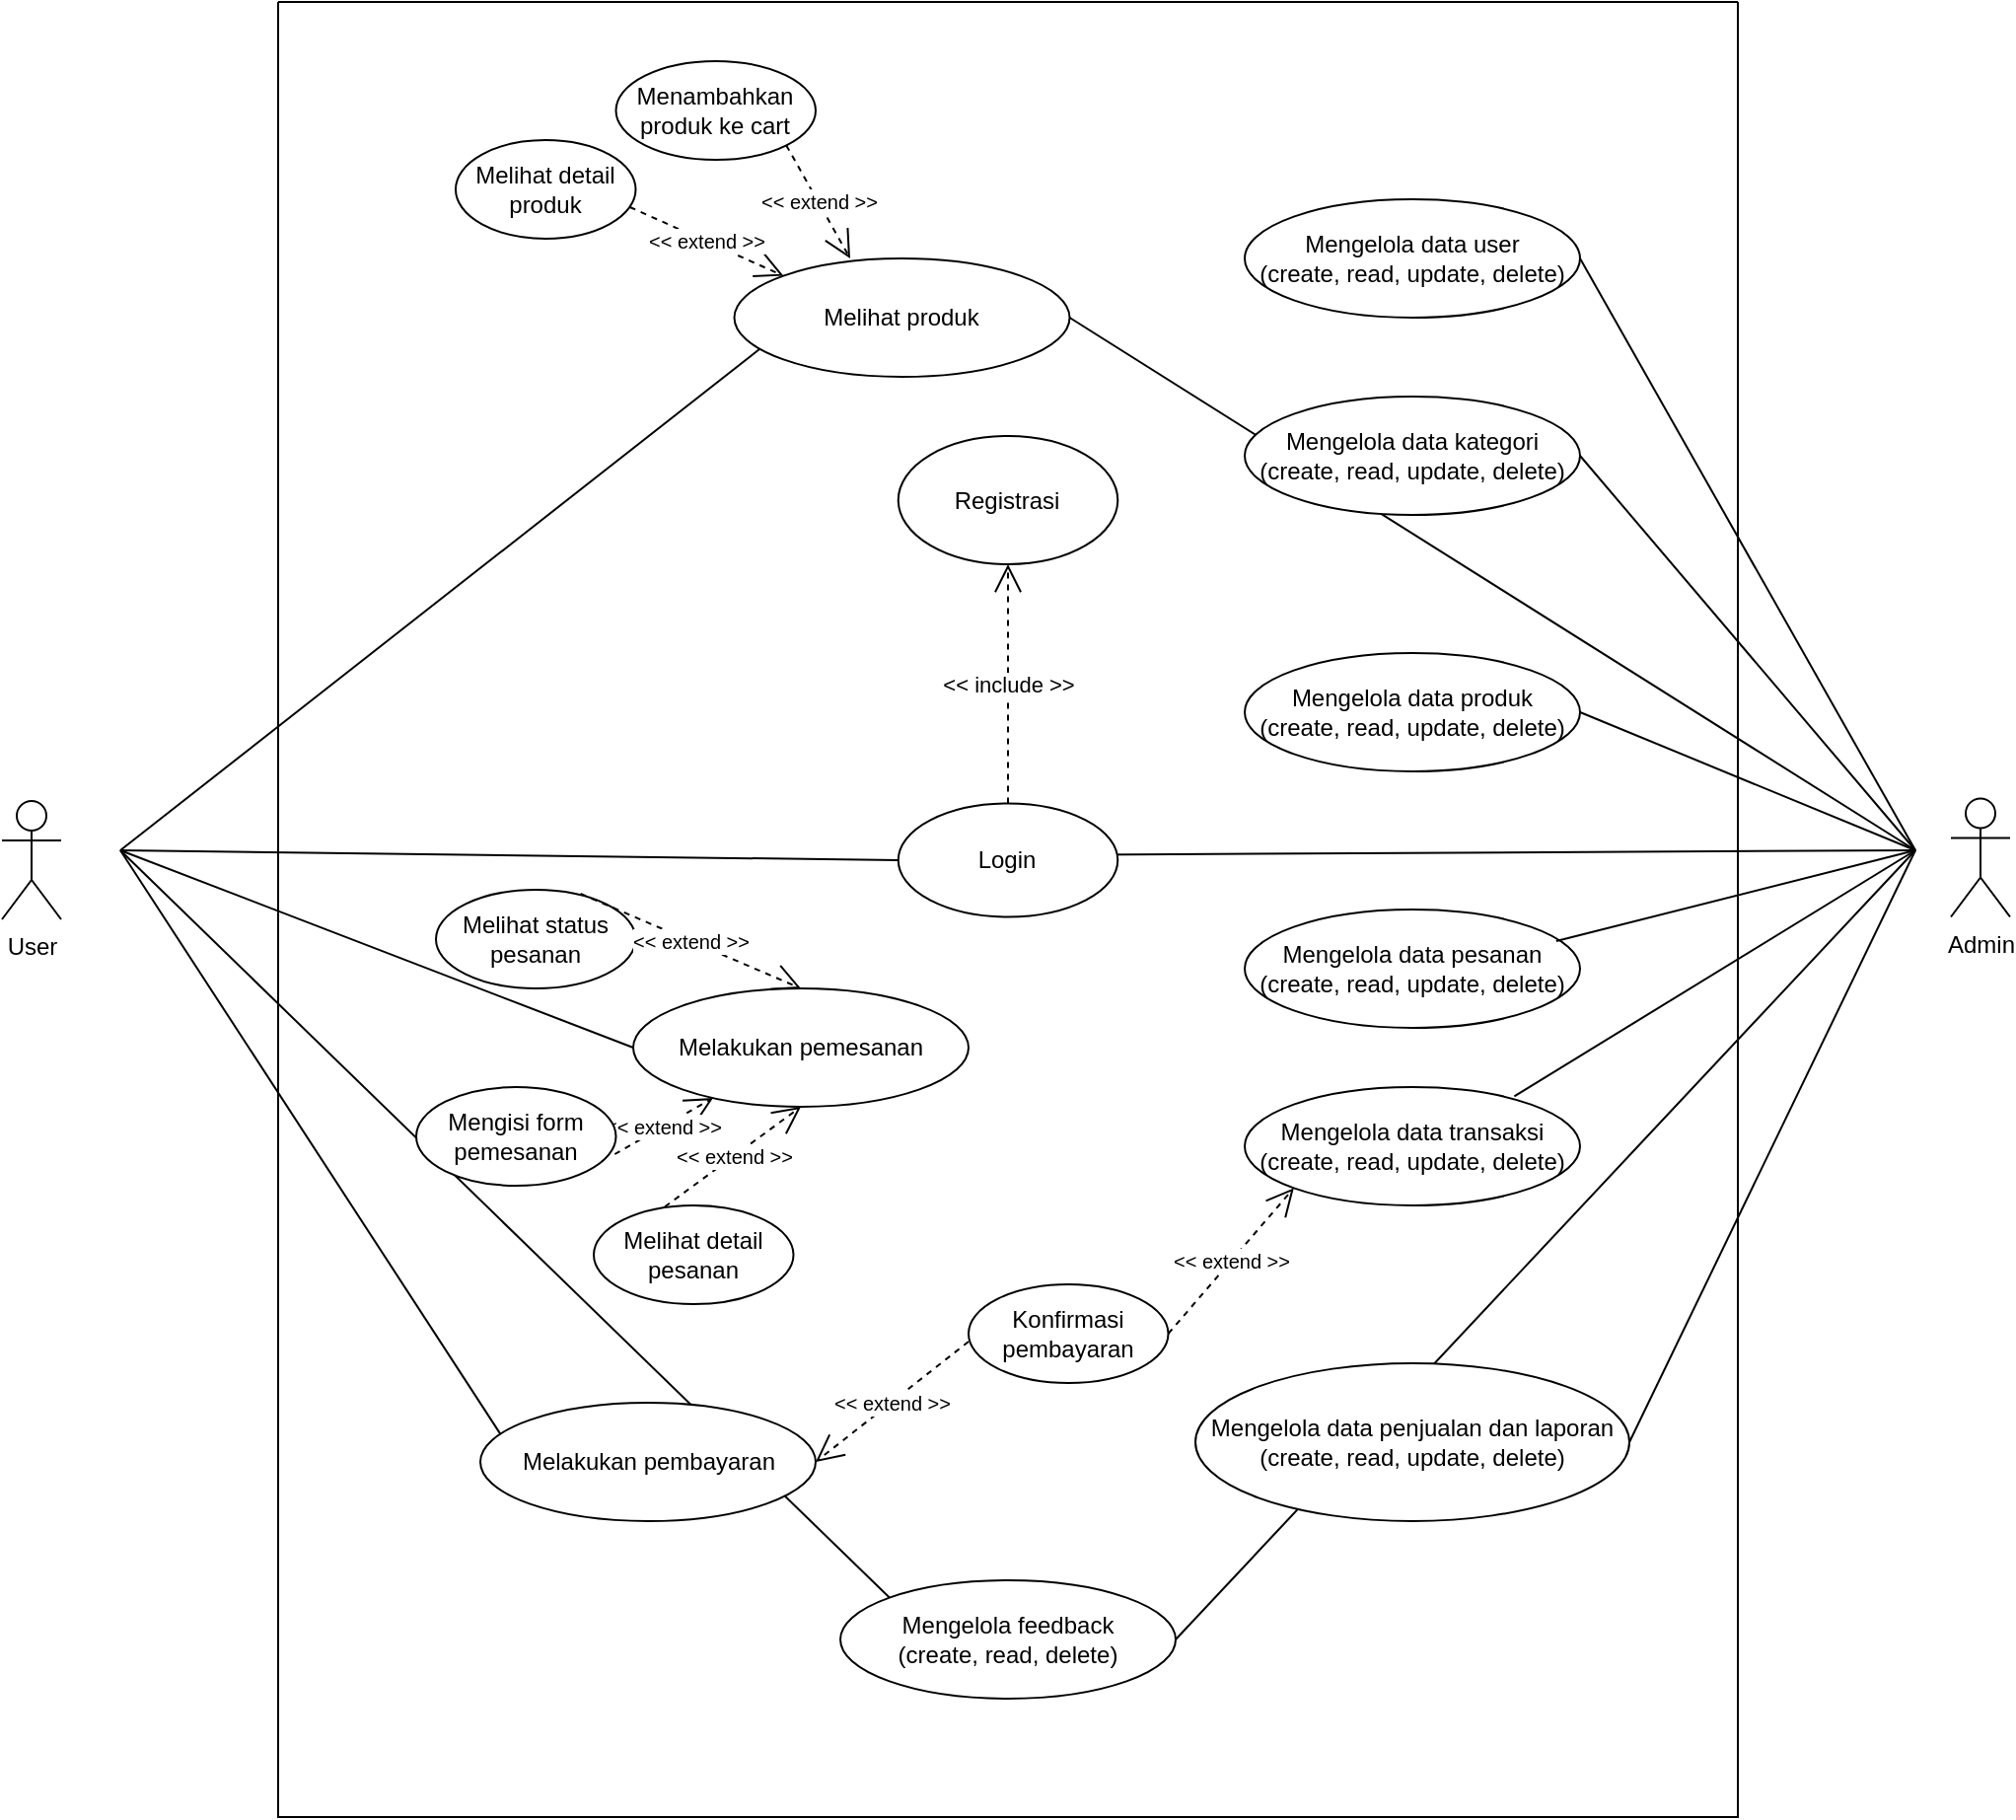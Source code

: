 <mxfile version="21.6.9" type="github">
  <diagram name="Halaman-1" id="SpSvkP5DoRW-E338OvqQ">
    <mxGraphModel dx="1592" dy="1056" grid="1" gridSize="10" guides="1" tooltips="1" connect="1" arrows="1" fold="1" page="1" pageScale="1" pageWidth="827" pageHeight="1169" math="0" shadow="0">
      <root>
        <mxCell id="0" />
        <mxCell id="1" parent="0" />
        <mxCell id="BRkl_YbtjnHXMuviLTS4-3" value="Admin" style="shape=umlActor;verticalLabelPosition=bottom;verticalAlign=top;html=1;outlineConnect=0;" vertex="1" parent="1">
          <mxGeometry x="1308" y="563.75" width="30" height="60" as="geometry" />
        </mxCell>
        <mxCell id="BRkl_YbtjnHXMuviLTS4-7" value="User" style="shape=umlActor;verticalLabelPosition=bottom;verticalAlign=top;html=1;outlineConnect=0;" vertex="1" parent="1">
          <mxGeometry x="320" y="565" width="30" height="60" as="geometry" />
        </mxCell>
        <mxCell id="BRkl_YbtjnHXMuviLTS4-15" value="Mengelola data produk&lt;br&gt;(create, read, update, delete)" style="ellipse;whiteSpace=wrap;html=1;" vertex="1" parent="1">
          <mxGeometry x="950" y="490" width="170" height="60" as="geometry" />
        </mxCell>
        <mxCell id="BRkl_YbtjnHXMuviLTS4-16" value="Mengelola data pesanan&lt;br&gt;(create, read, update, delete)" style="ellipse;whiteSpace=wrap;html=1;" vertex="1" parent="1">
          <mxGeometry x="950" y="620" width="170" height="60" as="geometry" />
        </mxCell>
        <mxCell id="BRkl_YbtjnHXMuviLTS4-20" value="Melihat produk" style="ellipse;whiteSpace=wrap;html=1;" vertex="1" parent="1">
          <mxGeometry x="691.25" y="290" width="170" height="60" as="geometry" />
        </mxCell>
        <mxCell id="BRkl_YbtjnHXMuviLTS4-35" value="&lt;font style=&quot;font-size: 10px;&quot;&gt;&amp;lt;&amp;lt; extend &amp;gt;&amp;gt;&lt;/font&gt;" style="endArrow=open;endSize=12;dashed=1;html=1;rounded=0;exitX=1;exitY=1;exitDx=0;exitDy=0;" edge="1" parent="1" source="BRkl_YbtjnHXMuviLTS4-24">
          <mxGeometry width="160" relative="1" as="geometry">
            <mxPoint x="651.25" y="231" as="sourcePoint" />
            <mxPoint x="750" y="290" as="targetPoint" />
          </mxGeometry>
        </mxCell>
        <mxCell id="BRkl_YbtjnHXMuviLTS4-38" value="&lt;font style=&quot;font-size: 10px;&quot;&gt;&amp;lt;&amp;lt; extend &amp;gt;&amp;gt;&lt;/font&gt;" style="endArrow=open;endSize=12;dashed=1;html=1;rounded=0;exitX=0.968;exitY=0.68;exitDx=0;exitDy=0;exitPerimeter=0;entryX=0;entryY=0;entryDx=0;entryDy=0;" edge="1" parent="1" source="BRkl_YbtjnHXMuviLTS4-23" target="BRkl_YbtjnHXMuviLTS4-20">
          <mxGeometry width="160" relative="1" as="geometry">
            <mxPoint x="601.25" y="296" as="sourcePoint" />
            <mxPoint x="690" y="320" as="targetPoint" />
          </mxGeometry>
        </mxCell>
        <mxCell id="BRkl_YbtjnHXMuviLTS4-40" value="" style="endArrow=none;html=1;rounded=0;entryX=0;entryY=0.5;entryDx=0;entryDy=0;" edge="1" parent="1" target="BRkl_YbtjnHXMuviLTS4-8">
          <mxGeometry width="50" height="50" relative="1" as="geometry">
            <mxPoint x="380" y="590" as="sourcePoint" />
            <mxPoint x="740" y="590" as="targetPoint" />
          </mxGeometry>
        </mxCell>
        <mxCell id="BRkl_YbtjnHXMuviLTS4-41" value="" style="endArrow=none;html=1;rounded=0;" edge="1" parent="1">
          <mxGeometry width="50" height="50" relative="1" as="geometry">
            <mxPoint x="850.62" y="592.33" as="sourcePoint" />
            <mxPoint x="1290" y="590" as="targetPoint" />
          </mxGeometry>
        </mxCell>
        <mxCell id="BRkl_YbtjnHXMuviLTS4-42" value="" style="endArrow=none;html=1;rounded=0;exitX=1;exitY=0.5;exitDx=0;exitDy=0;" edge="1" parent="1" source="BRkl_YbtjnHXMuviLTS4-15">
          <mxGeometry width="50" height="50" relative="1" as="geometry">
            <mxPoint x="1120" y="519.66" as="sourcePoint" />
            <mxPoint x="1290" y="590" as="targetPoint" />
          </mxGeometry>
        </mxCell>
        <mxCell id="BRkl_YbtjnHXMuviLTS4-43" value="" style="endArrow=none;html=1;rounded=0;exitX=1;exitY=0.5;exitDx=0;exitDy=0;" edge="1" parent="1" source="BRkl_YbtjnHXMuviLTS4-14">
          <mxGeometry width="50" height="50" relative="1" as="geometry">
            <mxPoint x="1120" y="410.0" as="sourcePoint" />
            <mxPoint x="1290" y="590" as="targetPoint" />
          </mxGeometry>
        </mxCell>
        <mxCell id="BRkl_YbtjnHXMuviLTS4-44" value="" style="endArrow=none;html=1;rounded=0;exitX=1;exitY=0.5;exitDx=0;exitDy=0;" edge="1" parent="1" source="BRkl_YbtjnHXMuviLTS4-12">
          <mxGeometry width="50" height="50" relative="1" as="geometry">
            <mxPoint x="1120" y="300.0" as="sourcePoint" />
            <mxPoint x="1290" y="590" as="targetPoint" />
          </mxGeometry>
        </mxCell>
        <mxCell id="BRkl_YbtjnHXMuviLTS4-45" value="" style="endArrow=none;html=1;rounded=0;exitX=0.929;exitY=0.267;exitDx=0;exitDy=0;exitPerimeter=0;" edge="1" parent="1" source="BRkl_YbtjnHXMuviLTS4-16">
          <mxGeometry width="50" height="50" relative="1" as="geometry">
            <mxPoint x="1120" y="660.0" as="sourcePoint" />
            <mxPoint x="1290" y="590" as="targetPoint" />
          </mxGeometry>
        </mxCell>
        <mxCell id="BRkl_YbtjnHXMuviLTS4-46" value="" style="endArrow=none;html=1;rounded=0;exitX=0.804;exitY=0.078;exitDx=0;exitDy=0;exitPerimeter=0;" edge="1" parent="1" source="BRkl_YbtjnHXMuviLTS4-17">
          <mxGeometry width="50" height="50" relative="1" as="geometry">
            <mxPoint x="1120" y="770.0" as="sourcePoint" />
            <mxPoint x="1290" y="590" as="targetPoint" />
          </mxGeometry>
        </mxCell>
        <mxCell id="BRkl_YbtjnHXMuviLTS4-47" value="" style="endArrow=none;html=1;rounded=0;" edge="1" parent="1">
          <mxGeometry width="50" height="50" relative="1" as="geometry">
            <mxPoint x="1145" y="890.0" as="sourcePoint" />
            <mxPoint x="1290" y="590" as="targetPoint" />
          </mxGeometry>
        </mxCell>
        <mxCell id="BRkl_YbtjnHXMuviLTS4-48" value="" style="endArrow=none;html=1;rounded=0;" edge="1" parent="1">
          <mxGeometry width="50" height="50" relative="1" as="geometry">
            <mxPoint x="861.25" y="320.0" as="sourcePoint" />
            <mxPoint x="1290" y="590" as="targetPoint" />
          </mxGeometry>
        </mxCell>
        <mxCell id="BRkl_YbtjnHXMuviLTS4-51" value="" style="endArrow=none;html=1;rounded=0;entryX=0.063;entryY=0.278;entryDx=0;entryDy=0;entryPerimeter=0;" edge="1" parent="1" target="BRkl_YbtjnHXMuviLTS4-21">
          <mxGeometry width="50" height="50" relative="1" as="geometry">
            <mxPoint x="380" y="590" as="sourcePoint" />
            <mxPoint x="500" y="880" as="targetPoint" />
          </mxGeometry>
        </mxCell>
        <mxCell id="BRkl_YbtjnHXMuviLTS4-52" value="" style="endArrow=none;html=1;rounded=0;entryX=0;entryY=0.5;entryDx=0;entryDy=0;" edge="1" parent="1" target="BRkl_YbtjnHXMuviLTS4-19">
          <mxGeometry width="50" height="50" relative="1" as="geometry">
            <mxPoint x="380" y="590" as="sourcePoint" />
            <mxPoint x="550" y="843.5" as="targetPoint" />
          </mxGeometry>
        </mxCell>
        <mxCell id="BRkl_YbtjnHXMuviLTS4-53" value="" style="endArrow=none;html=1;rounded=0;entryX=0.075;entryY=0.767;entryDx=0;entryDy=0;entryPerimeter=0;" edge="1" parent="1" target="BRkl_YbtjnHXMuviLTS4-20">
          <mxGeometry width="50" height="50" relative="1" as="geometry">
            <mxPoint x="380" y="590" as="sourcePoint" />
            <mxPoint x="691" y="725" as="targetPoint" />
          </mxGeometry>
        </mxCell>
        <mxCell id="BRkl_YbtjnHXMuviLTS4-54" value="&lt;font style=&quot;font-size: 10px;&quot;&gt;&amp;lt;&amp;lt; extend &amp;gt;&amp;gt;&lt;/font&gt;" style="endArrow=open;endSize=12;dashed=1;html=1;rounded=0;exitX=1;exitY=0.5;exitDx=0;exitDy=0;entryX=0;entryY=1;entryDx=0;entryDy=0;" edge="1" parent="1" source="BRkl_YbtjnHXMuviLTS4-37" target="BRkl_YbtjnHXMuviLTS4-17">
          <mxGeometry width="160" relative="1" as="geometry">
            <mxPoint x="910" y="784" as="sourcePoint" />
            <mxPoint x="985" y="820" as="targetPoint" />
          </mxGeometry>
        </mxCell>
        <mxCell id="BRkl_YbtjnHXMuviLTS4-55" value="" style="endArrow=none;html=1;rounded=0;exitX=1;exitY=0.5;exitDx=0;exitDy=0;" edge="1" parent="1" source="BRkl_YbtjnHXMuviLTS4-22">
          <mxGeometry width="50" height="50" relative="1" as="geometry">
            <mxPoint x="1140" y="895.0" as="sourcePoint" />
            <mxPoint x="1290" y="590" as="targetPoint" />
          </mxGeometry>
        </mxCell>
        <mxCell id="BRkl_YbtjnHXMuviLTS4-17" value="Mengelola data transaksi&lt;br&gt;(create, read, update, delete)" style="ellipse;whiteSpace=wrap;html=1;" vertex="1" parent="1">
          <mxGeometry x="950" y="710" width="170" height="60" as="geometry" />
        </mxCell>
        <mxCell id="BRkl_YbtjnHXMuviLTS4-37" value="Konfirmasi pembayaran" style="ellipse;whiteSpace=wrap;html=1;" vertex="1" parent="1">
          <mxGeometry x="810" y="810" width="101.25" height="50" as="geometry" />
        </mxCell>
        <mxCell id="BRkl_YbtjnHXMuviLTS4-18" value="Mengelola data penjualan dan laporan&lt;br&gt;(create, read, update, delete)" style="ellipse;whiteSpace=wrap;html=1;" vertex="1" parent="1">
          <mxGeometry x="925" y="850" width="220" height="80" as="geometry" />
        </mxCell>
        <mxCell id="BRkl_YbtjnHXMuviLTS4-56" value="&lt;font style=&quot;font-size: 10px;&quot;&gt;&amp;lt;&amp;lt; extend &amp;gt;&amp;gt;&lt;/font&gt;" style="endArrow=open;endSize=12;dashed=1;html=1;rounded=0;exitX=1;exitY=0.5;exitDx=0;exitDy=0;entryX=1;entryY=0.5;entryDx=0;entryDy=0;" edge="1" parent="1" target="BRkl_YbtjnHXMuviLTS4-21">
          <mxGeometry width="160" relative="1" as="geometry">
            <mxPoint x="810" y="839" as="sourcePoint" />
            <mxPoint x="884" y="795" as="targetPoint" />
          </mxGeometry>
        </mxCell>
        <mxCell id="BRkl_YbtjnHXMuviLTS4-57" value="" style="endArrow=none;html=1;rounded=0;entryX=0;entryY=0;entryDx=0;entryDy=0;" edge="1" parent="1" target="BRkl_YbtjnHXMuviLTS4-22">
          <mxGeometry width="50" height="50" relative="1" as="geometry">
            <mxPoint x="380" y="590" as="sourcePoint" />
            <mxPoint x="650" y="710" as="targetPoint" />
          </mxGeometry>
        </mxCell>
        <mxCell id="BRkl_YbtjnHXMuviLTS4-59" value="" style="swimlane;startSize=0;" vertex="1" parent="1">
          <mxGeometry x="460" y="160" width="740" height="920" as="geometry" />
        </mxCell>
        <mxCell id="BRkl_YbtjnHXMuviLTS4-27" value="Melihat detail pesanan" style="ellipse;whiteSpace=wrap;html=1;" vertex="1" parent="BRkl_YbtjnHXMuviLTS4-59">
          <mxGeometry x="160" y="610" width="101.25" height="50" as="geometry" />
        </mxCell>
        <mxCell id="BRkl_YbtjnHXMuviLTS4-19" value="Melakukan pemesanan" style="ellipse;whiteSpace=wrap;html=1;" vertex="1" parent="BRkl_YbtjnHXMuviLTS4-59">
          <mxGeometry x="180" y="500" width="170" height="60" as="geometry" />
        </mxCell>
        <mxCell id="BRkl_YbtjnHXMuviLTS4-62" value="&lt;font style=&quot;font-size: 10px;&quot;&gt;&amp;lt;&amp;lt; extend &amp;gt;&amp;gt;&lt;/font&gt;" style="endArrow=open;endSize=12;dashed=1;html=1;rounded=0;exitX=0.356;exitY=0.013;exitDx=0;exitDy=0;entryX=0.5;entryY=1;entryDx=0;entryDy=0;exitPerimeter=0;" edge="1" parent="BRkl_YbtjnHXMuviLTS4-59" source="BRkl_YbtjnHXMuviLTS4-27" target="BRkl_YbtjnHXMuviLTS4-19">
          <mxGeometry width="160" relative="1" as="geometry">
            <mxPoint x="142.87" y="594" as="sourcePoint" />
            <mxPoint x="206.87" y="520" as="targetPoint" />
          </mxGeometry>
        </mxCell>
        <mxCell id="BRkl_YbtjnHXMuviLTS4-63" value="&lt;font style=&quot;font-size: 10px;&quot;&gt;&amp;lt;&amp;lt; extend &amp;gt;&amp;gt;&lt;/font&gt;" style="endArrow=open;endSize=12;dashed=1;html=1;rounded=0;exitX=0.994;exitY=0.68;exitDx=0;exitDy=0;exitPerimeter=0;" edge="1" parent="BRkl_YbtjnHXMuviLTS4-59" source="BRkl_YbtjnHXMuviLTS4-25" target="BRkl_YbtjnHXMuviLTS4-19">
          <mxGeometry width="160" relative="1" as="geometry">
            <mxPoint x="140" y="560" as="sourcePoint" />
            <mxPoint x="204" y="486" as="targetPoint" />
          </mxGeometry>
        </mxCell>
        <mxCell id="BRkl_YbtjnHXMuviLTS4-28" value="Melihat status pesanan" style="ellipse;whiteSpace=wrap;html=1;" vertex="1" parent="BRkl_YbtjnHXMuviLTS4-59">
          <mxGeometry x="80" y="450" width="101.25" height="50" as="geometry" />
        </mxCell>
        <mxCell id="BRkl_YbtjnHXMuviLTS4-64" value="&lt;font style=&quot;font-size: 10px;&quot;&gt;&amp;lt;&amp;lt; extend &amp;gt;&amp;gt;&lt;/font&gt;" style="endArrow=open;endSize=12;dashed=1;html=1;rounded=0;exitX=0.724;exitY=0.04;exitDx=0;exitDy=0;entryX=0.5;entryY=0;entryDx=0;entryDy=0;exitPerimeter=0;" edge="1" parent="BRkl_YbtjnHXMuviLTS4-59" source="BRkl_YbtjnHXMuviLTS4-28" target="BRkl_YbtjnHXMuviLTS4-19">
          <mxGeometry width="160" relative="1" as="geometry">
            <mxPoint x="170" y="462" as="sourcePoint" />
            <mxPoint x="234" y="388" as="targetPoint" />
          </mxGeometry>
        </mxCell>
        <mxCell id="BRkl_YbtjnHXMuviLTS4-25" value="Mengisi form pemesanan" style="ellipse;whiteSpace=wrap;html=1;" vertex="1" parent="BRkl_YbtjnHXMuviLTS4-59">
          <mxGeometry x="70" y="550" width="101.25" height="50" as="geometry" />
        </mxCell>
        <mxCell id="BRkl_YbtjnHXMuviLTS4-12" value="Mengelola data user&lt;br&gt;(create, read, update, delete)" style="ellipse;whiteSpace=wrap;html=1;" vertex="1" parent="BRkl_YbtjnHXMuviLTS4-59">
          <mxGeometry x="490" y="100" width="170" height="60" as="geometry" />
        </mxCell>
        <mxCell id="BRkl_YbtjnHXMuviLTS4-14" value="Mengelola data kategori&lt;br&gt;(create, read, update, delete)" style="ellipse;whiteSpace=wrap;html=1;" vertex="1" parent="BRkl_YbtjnHXMuviLTS4-59">
          <mxGeometry x="490" y="200" width="170" height="60" as="geometry" />
        </mxCell>
        <mxCell id="BRkl_YbtjnHXMuviLTS4-29" style="edgeStyle=orthogonalEdgeStyle;rounded=0;orthogonalLoop=1;jettySize=auto;html=1;exitX=0.5;exitY=1;exitDx=0;exitDy=0;" edge="1" parent="BRkl_YbtjnHXMuviLTS4-59" source="BRkl_YbtjnHXMuviLTS4-14" target="BRkl_YbtjnHXMuviLTS4-14">
          <mxGeometry relative="1" as="geometry" />
        </mxCell>
        <mxCell id="BRkl_YbtjnHXMuviLTS4-11" value="Registrasi" style="ellipse;whiteSpace=wrap;html=1;" vertex="1" parent="BRkl_YbtjnHXMuviLTS4-59">
          <mxGeometry x="314.38" y="220" width="111.25" height="65" as="geometry" />
        </mxCell>
        <mxCell id="BRkl_YbtjnHXMuviLTS4-8" value="Login" style="ellipse;whiteSpace=wrap;html=1;" vertex="1" parent="BRkl_YbtjnHXMuviLTS4-59">
          <mxGeometry x="314.38" y="406.25" width="111.25" height="57.5" as="geometry" />
        </mxCell>
        <mxCell id="BRkl_YbtjnHXMuviLTS4-9" value="&amp;lt;&amp;lt; include &amp;gt;&amp;gt;" style="endArrow=open;endSize=12;dashed=1;html=1;rounded=0;entryX=0.5;entryY=1;entryDx=0;entryDy=0;exitX=0.5;exitY=0;exitDx=0;exitDy=0;" edge="1" parent="BRkl_YbtjnHXMuviLTS4-59" source="BRkl_YbtjnHXMuviLTS4-8" target="BRkl_YbtjnHXMuviLTS4-11">
          <mxGeometry width="160" relative="1" as="geometry">
            <mxPoint x="305" y="370" as="sourcePoint" />
            <mxPoint x="470" y="382.5" as="targetPoint" />
          </mxGeometry>
        </mxCell>
        <mxCell id="BRkl_YbtjnHXMuviLTS4-24" value="Menambahkan produk ke cart" style="ellipse;whiteSpace=wrap;html=1;" vertex="1" parent="BRkl_YbtjnHXMuviLTS4-59">
          <mxGeometry x="171.25" y="30" width="101.25" height="50" as="geometry" />
        </mxCell>
        <mxCell id="BRkl_YbtjnHXMuviLTS4-23" value="Melihat detail produk" style="ellipse;whiteSpace=wrap;html=1;" vertex="1" parent="BRkl_YbtjnHXMuviLTS4-59">
          <mxGeometry x="90" y="70" width="91.25" height="50" as="geometry" />
        </mxCell>
        <mxCell id="BRkl_YbtjnHXMuviLTS4-21" value="Melakukan pembayaran" style="ellipse;whiteSpace=wrap;html=1;" vertex="1" parent="BRkl_YbtjnHXMuviLTS4-59">
          <mxGeometry x="102.5" y="710" width="170" height="60" as="geometry" />
        </mxCell>
        <mxCell id="BRkl_YbtjnHXMuviLTS4-22" value="Mengelola feedback&lt;br&gt;(create, read, delete)" style="ellipse;whiteSpace=wrap;html=1;" vertex="1" parent="BRkl_YbtjnHXMuviLTS4-59">
          <mxGeometry x="285.01" y="800" width="170" height="60" as="geometry" />
        </mxCell>
      </root>
    </mxGraphModel>
  </diagram>
</mxfile>
